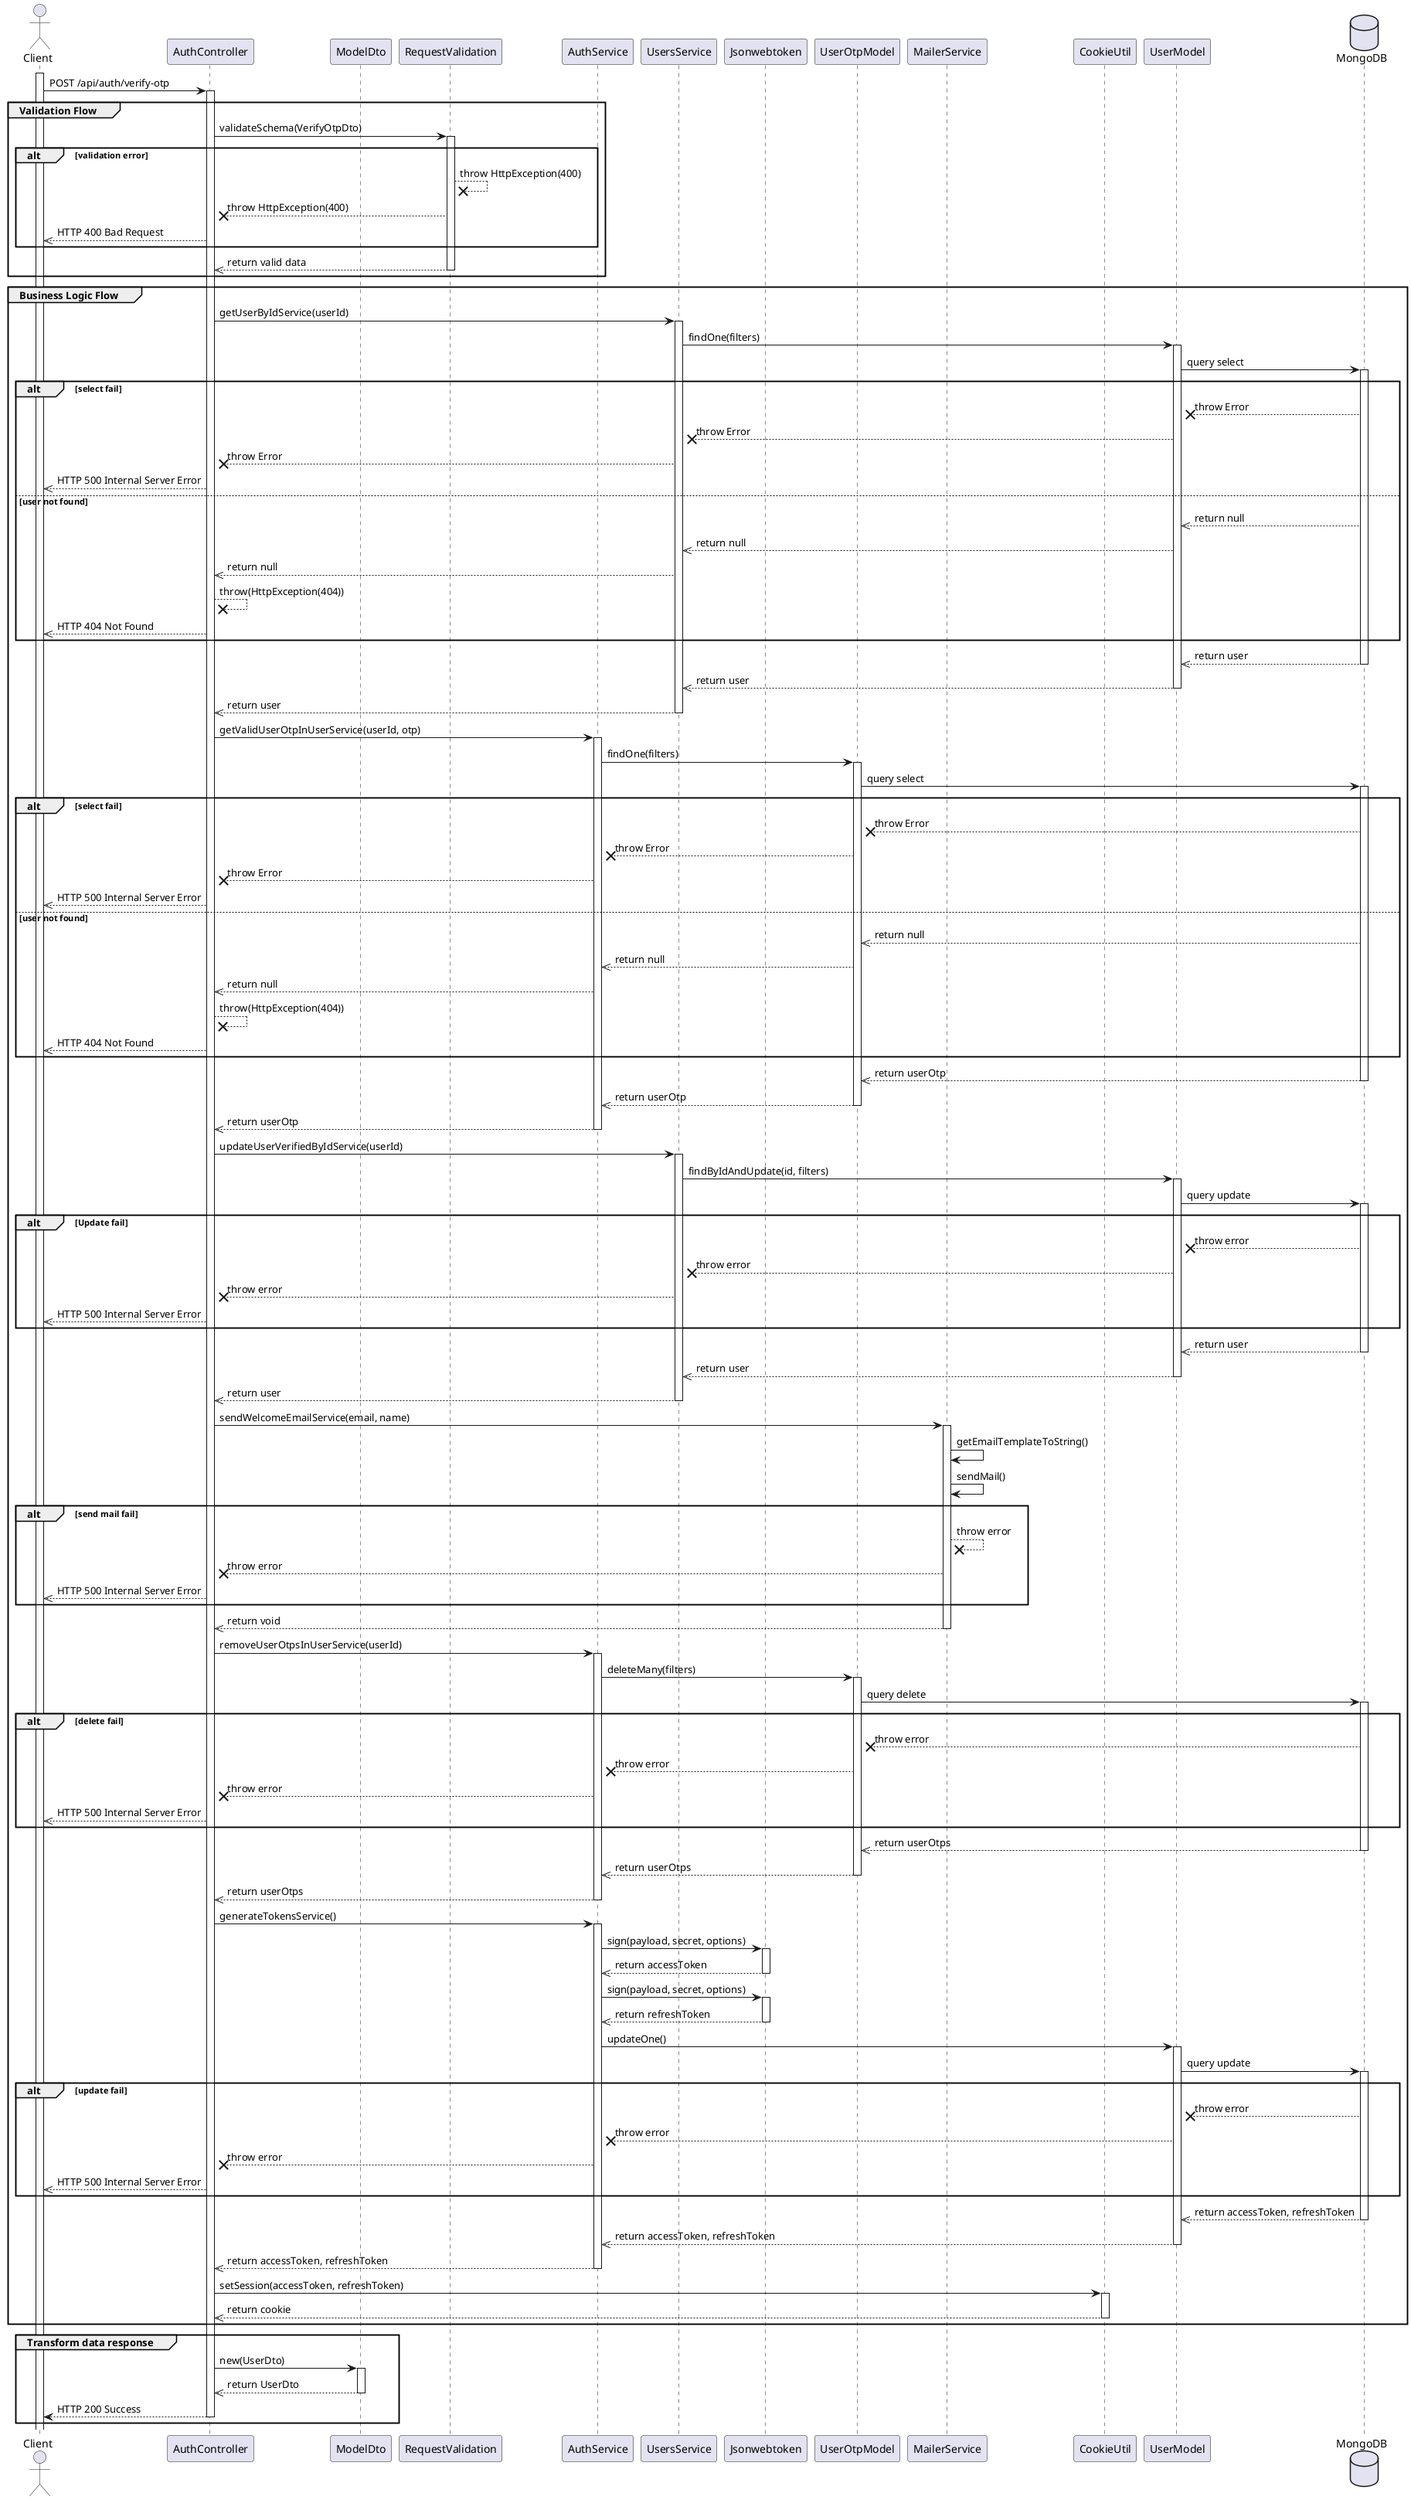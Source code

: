 @startuml Verify OTP

actor Client


participant AuthController
participant ModelDto
participant RequestValidation
participant AuthService
participant UsersService
participant Jsonwebtoken
participant UserOtpModel
participant MailerService
participant CookieUtil
participant UserModel

database MongoDB

' Step 1
    activate Client
    Client -> AuthController: POST /api/auth/verify-otp
    activate AuthController



' Step 2
group Validation Flow
    AuthController -> RequestValidation: validateSchema(VerifyOtpDto)
    activate RequestValidation
    alt validation error
        RequestValidation --x RequestValidation: throw HttpException(400)
        RequestValidation --x AuthController: throw HttpException(400)
        AuthController -->> Client: HTTP 400 Bad Request
    end
    RequestValidation -->> AuthController: return valid data
    deactivate RequestValidation
    
end



' step 3
group Business Logic Flow
    AuthController -> UsersService: getUserByIdService(userId)
    activate UsersService

    UsersService -> UserModel: findOne(filters)
    activate UserModel
    UserModel -> MongoDB: query select
    activate MongoDB

    alt select fail 
        MongoDB --x UserModel: throw Error
        UserModel --x UsersService: throw Error
        UsersService --x AuthController: throw Error
        AuthController -->> Client: HTTP 500 Internal Server Error

    else user not found
        MongoDB -->> UserModel: return null
        UserModel -->> UsersService: return null
        UsersService -->> AuthController: return null
        AuthController --x AuthController: throw(HttpException(404))
        AuthController -->> Client: HTTP 404 Not Found
    end

    MongoDB -->> UserModel: return user
    deactivate MongoDB
    UserModel -->> UsersService: return user
    deactivate UserModel
    UsersService -->> AuthController: return user
    deactivate UsersService
    AuthController -> AuthService: getValidUserOtpInUserService(userId, otp)
    activate AuthService
    AuthService -> UserOtpModel: findOne(filters)
    activate UserOtpModel
    UserOtpModel -> MongoDB: query select
    activate MongoDB

    alt select fail 
        MongoDB --x UserOtpModel: throw Error
        UserOtpModel --x AuthService: throw Error
        AuthService --x AuthController: throw Error
        AuthController -->> Client: HTTP 500 Internal Server Error

    else user not found
        MongoDB -->> UserOtpModel: return null
        UserOtpModel -->> AuthService: return null
        AuthService -->> AuthController: return null
        AuthController --x AuthController: throw(HttpException(404))
        AuthController -->> Client: HTTP 404 Not Found
    end

    MongoDB -->> UserOtpModel: return userOtp
    deactivate MongoDB
    UserOtpModel -->> AuthService: return userOtp
    deactivate UserOtpModel
    AuthService -->> AuthController: return userOtp
    deactivate AuthService
    AuthController -> UsersService: updateUserVerifiedByIdService(userId)
    activate UsersService
    UsersService -> UserModel: findByIdAndUpdate(id, filters)
    activate UserModel
    UserModel -> MongoDB: query update
    activate MongoDB

    alt Update fail
        MongoDB --x UserModel: throw error
        UserModel --x UsersService: throw error
        UsersService --x AuthController: throw error
        AuthController -->> Client: HTTP 500 Internal Server Error
    end

    MongoDB -->> UserModel: return user
    deactivate MongoDB
    UserModel -->> UsersService: return user
    deactivate UserModel
    UsersService -->> AuthController: return user
    deactivate UsersService
    AuthController -> MailerService: sendWelcomeEmailService(email, name)
    activate MailerService
    MailerService -> MailerService: getEmailTemplateToString()
    MailerService -> MailerService: sendMail()

    alt send mail fail
        MailerService --x MailerService: throw error
        MailerService --x AuthController: throw error
        AuthController -->> Client: HTTP 500 Internal Server Error
    end
    
    MailerService -->> AuthController: return void
    deactivate MailerService
    AuthController -> AuthService: removeUserOtpsInUserService(userId)
    activate AuthService
    AuthService -> UserOtpModel: deleteMany(filters)
    activate UserOtpModel
    UserOtpModel -> MongoDB: query delete
    activate MongoDB

    alt delete fail
        MongoDB --x UserOtpModel: throw error
        UserOtpModel --x AuthService: throw error
        AuthService --x AuthController: throw error
        AuthController -->> Client: HTTP 500 Internal Server Error
    end

    MongoDB -->> UserOtpModel: return userOtps
    deactivate MongoDB
    UserOtpModel -->> AuthService: return userOtps
    deactivate UserOtpModel
    AuthService -->> AuthController: return userOtps
    deactivate AuthService
    AuthController -> AuthService: generateTokensService()
    activate AuthService
    AuthService -> Jsonwebtoken: sign(payload, secret, options)
    activate Jsonwebtoken
    Jsonwebtoken -->> AuthService: return accessToken
    deactivate Jsonwebtoken
    AuthService -> Jsonwebtoken: sign(payload, secret, options)
    activate Jsonwebtoken
    Jsonwebtoken -->> AuthService: return refreshToken
    deactivate Jsonwebtoken
    AuthService -> UserModel: updateOne()
    activate UserModel
    UserModel -> MongoDB: query update
    activate MongoDB

    alt update fail
        MongoDB --x UserModel: throw error
        UserModel --x AuthService: throw error
        AuthService --x AuthController: throw error
        AuthController -->> Client: HTTP 500 Internal Server Error
    end

    MongoDB -->> UserModel: return accessToken, refreshToken
    deactivate MongoDB
    UserModel -->> AuthService: return accessToken, refreshToken
    deactivate UserModel
    AuthService -->> AuthController: return accessToken, refreshToken
    deactivate AuthService
    AuthController -> CookieUtil: setSession(accessToken, refreshToken)
    activate CookieUtil
    CookieUtil -->> AuthController: return cookie
    deactivate CookieUtil

       
end    

group Transform data response
    AuthController -> ModelDto: new(UserDto)
    activate ModelDto
    ModelDto -->> AuthController: return UserDto 
    deactivate ModelDto
AuthController --> Client: HTTP 200 Success
deactivate AuthController
end


@enduml